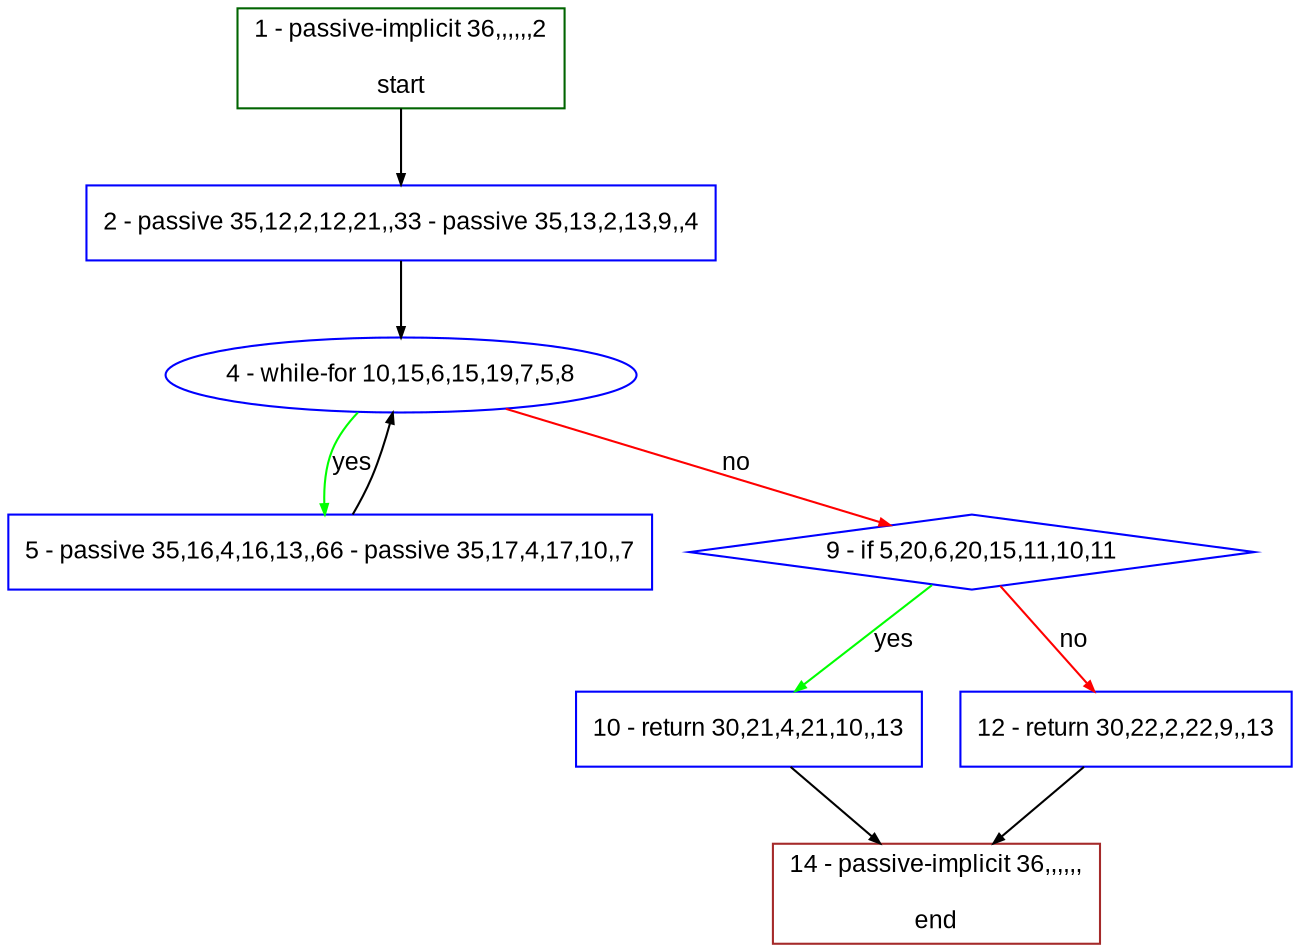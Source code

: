 digraph "" {
  graph [bgcolor="white", fillcolor="#FFFFCC", pack="true", packmode="clust", fontname="Arial", label="", fontsize="12", compound="true", style="rounded,filled"];
  node [node_initialized="no", fillcolor="white", fontname="Arial", label="", color="grey", fontsize="12", fixedsize="false", compound="true", shape="rectangle", style="filled"];
  edge [arrowtail="none", lhead="", fontcolor="black", fontname="Arial", label="", color="black", fontsize="12", arrowhead="normal", arrowsize="0.5", compound="true", ltail="", dir="forward"];
  __N1 [fillcolor="#ffffff", label="2 - passive 35,12,2,12,21,,33 - passive 35,13,2,13,9,,4", color="#0000ff", shape="box", style="filled"];
  __N2 [fillcolor="#ffffff", label="1 - passive-implicit 36,,,,,,2\n\nstart", color="#006400", shape="box", style="filled"];
  __N3 [fillcolor="#ffffff", label="4 - while-for 10,15,6,15,19,7,5,8", color="#0000ff", shape="oval", style="filled"];
  __N4 [fillcolor="#ffffff", label="5 - passive 35,16,4,16,13,,66 - passive 35,17,4,17,10,,7", color="#0000ff", shape="box", style="filled"];
  __N5 [fillcolor="#ffffff", label="9 - if 5,20,6,20,15,11,10,11", color="#0000ff", shape="diamond", style="filled"];
  __N6 [fillcolor="#ffffff", label="10 - return 30,21,4,21,10,,13", color="#0000ff", shape="box", style="filled"];
  __N7 [fillcolor="#ffffff", label="12 - return 30,22,2,22,9,,13", color="#0000ff", shape="box", style="filled"];
  __N8 [fillcolor="#ffffff", label="14 - passive-implicit 36,,,,,,\n\nend", color="#a52a2a", shape="box", style="filled"];
  __N2 -> __N1 [arrowtail="none", color="#000000", label="", arrowhead="normal", dir="forward"];
  __N1 -> __N3 [arrowtail="none", color="#000000", label="", arrowhead="normal", dir="forward"];
  __N3 -> __N4 [arrowtail="none", color="#00ff00", label="yes", arrowhead="normal", dir="forward"];
  __N4 -> __N3 [arrowtail="none", color="#000000", label="", arrowhead="normal", dir="forward"];
  __N3 -> __N5 [arrowtail="none", color="#ff0000", label="no", arrowhead="normal", dir="forward"];
  __N5 -> __N6 [arrowtail="none", color="#00ff00", label="yes", arrowhead="normal", dir="forward"];
  __N5 -> __N7 [arrowtail="none", color="#ff0000", label="no", arrowhead="normal", dir="forward"];
  __N6 -> __N8 [arrowtail="none", color="#000000", label="", arrowhead="normal", dir="forward"];
  __N7 -> __N8 [arrowtail="none", color="#000000", label="", arrowhead="normal", dir="forward"];
}
